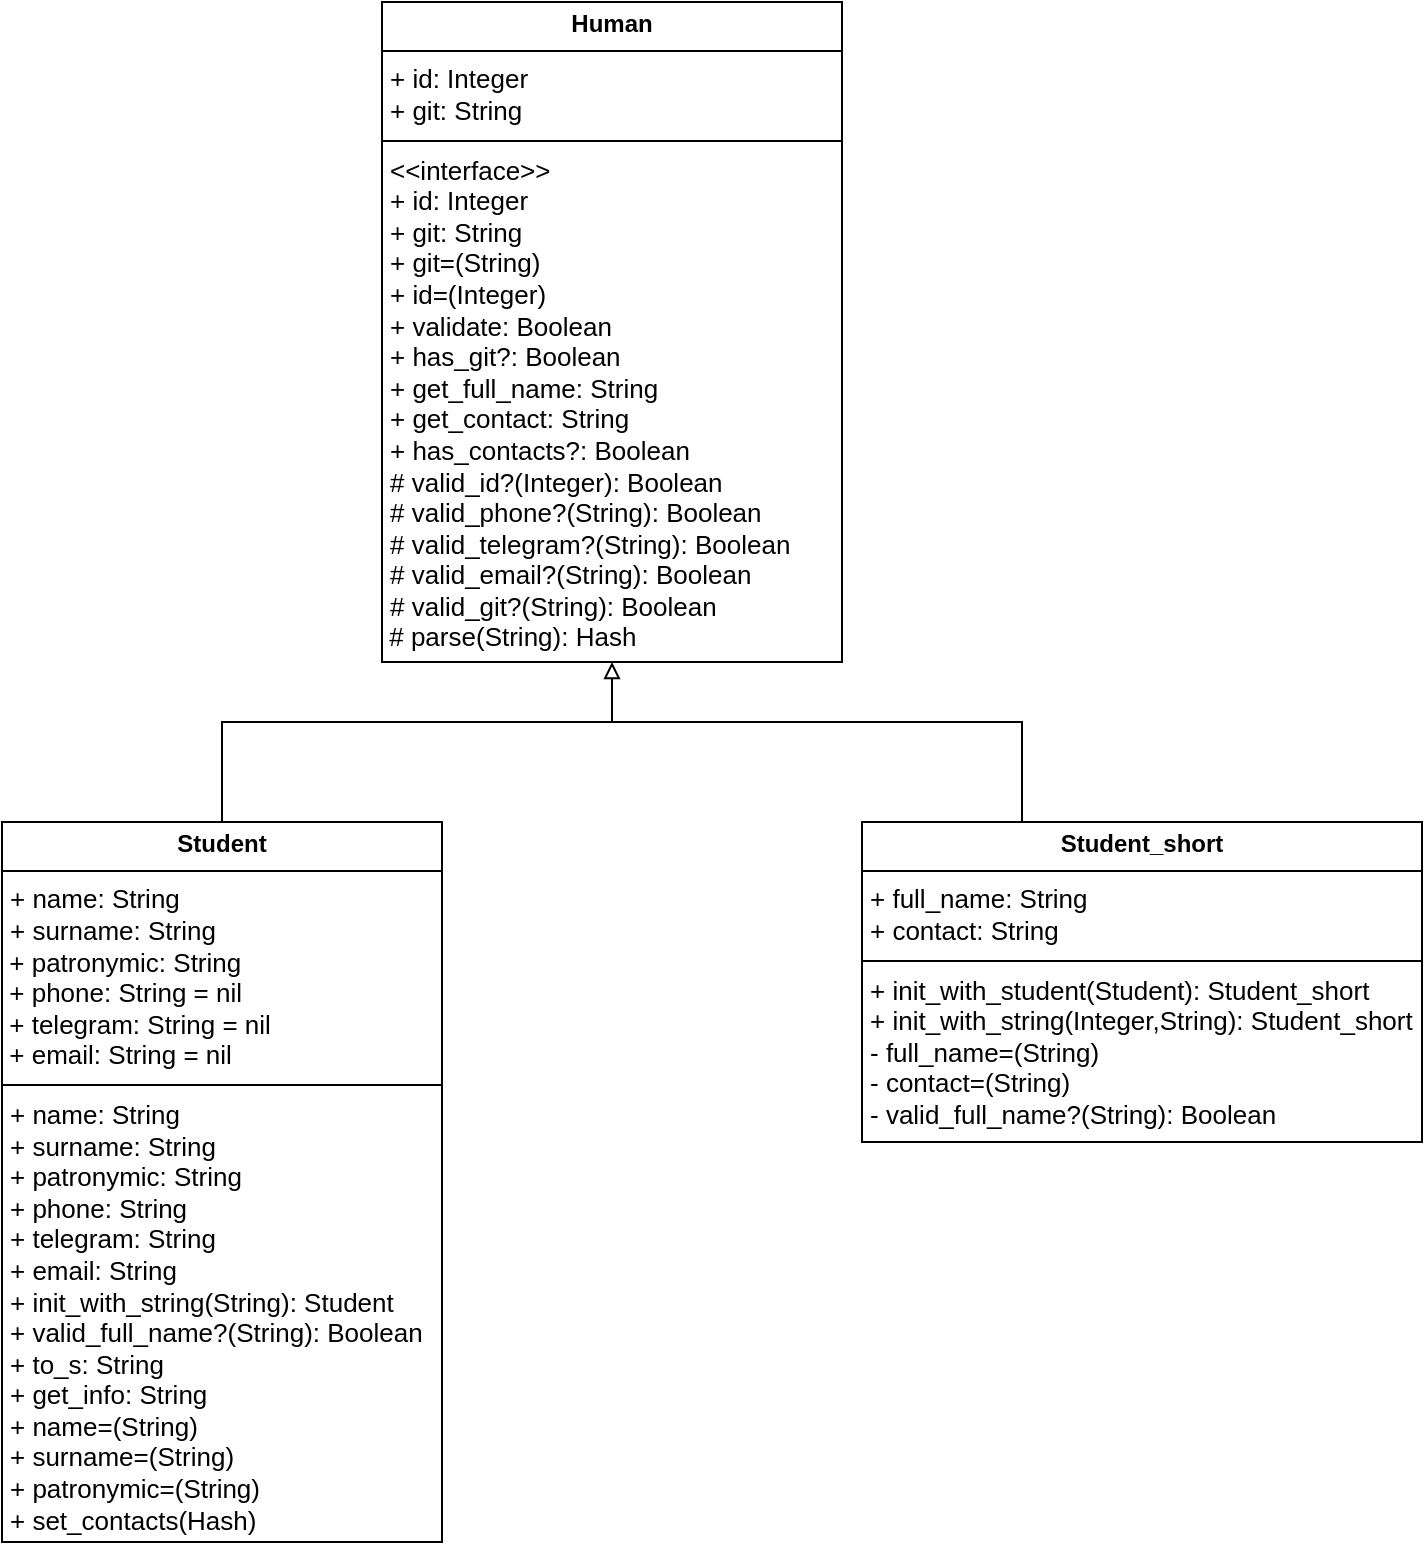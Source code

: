 <mxfile version="24.8.0">
  <diagram name="Страница — 1" id="lp5Qd-ePRwwIp8GgGKif">
    <mxGraphModel dx="1272" dy="1909" grid="1" gridSize="10" guides="1" tooltips="1" connect="1" arrows="1" fold="1" page="1" pageScale="1" pageWidth="827" pageHeight="1169" math="0" shadow="0">
      <root>
        <mxCell id="0" />
        <mxCell id="1" parent="0" />
        <mxCell id="Y9HKh-Xp6vHfoN4yGchQ-1" value="&lt;p style=&quot;margin:0px;margin-top:4px;text-align:center;&quot;&gt;&lt;b&gt;Student&lt;/b&gt;&lt;/p&gt;&lt;hr size=&quot;1&quot; style=&quot;border-style:solid;&quot;&gt;&lt;p style=&quot;margin: 0px 0px 0px 4px; font-size: 13px;&quot;&gt;&lt;font style=&quot;font-size: 13px;&quot;&gt;+ name: String&lt;/font&gt;&lt;/p&gt;&lt;p style=&quot;margin: 0px 0px 0px 4px; font-size: 13px;&quot;&gt;&lt;font style=&quot;font-size: 13px;&quot;&gt;+ surname: String&lt;br&gt;&lt;/font&gt;&lt;/p&gt;&lt;div style=&quot;font-size: 13px;&quot;&gt;&lt;font style=&quot;font-size: 13px;&quot;&gt;&amp;nbsp;&lt;span style=&quot;background-color: initial;&quot;&gt;+&amp;nbsp;&lt;/span&gt;&lt;span style=&quot;background-color: initial;&quot;&gt;patronymic&lt;/span&gt;&lt;span style=&quot;background-color: initial;&quot;&gt;: String&lt;/span&gt;&lt;/font&gt;&lt;/div&gt;&lt;div style=&quot;font-size: 13px;&quot;&gt;&lt;font style=&quot;font-size: 13px;&quot;&gt;&lt;span style=&quot;background-color: initial;&quot;&gt;&amp;nbsp;&lt;/span&gt;&lt;span style=&quot;background-color: initial;&quot;&gt;+&amp;nbsp;&lt;/span&gt;&lt;span style=&quot;background-color: initial;&quot;&gt;phone&lt;/span&gt;&lt;span style=&quot;background-color: initial;&quot;&gt;: String = nil&lt;/span&gt;&lt;/font&gt;&lt;/div&gt;&lt;div style=&quot;font-size: 13px;&quot;&gt;&lt;font style=&quot;font-size: 13px;&quot;&gt;&lt;span style=&quot;background-color: initial;&quot;&gt;&amp;nbsp;&lt;/span&gt;&lt;span style=&quot;background-color: initial;&quot;&gt;+&amp;nbsp;&lt;/span&gt;&lt;span style=&quot;background-color: initial;&quot;&gt;telegram&lt;/span&gt;&lt;span style=&quot;background-color: initial;&quot;&gt;: String = nil&lt;/span&gt;&lt;/font&gt;&lt;/div&gt;&lt;div style=&quot;font-size: 13px;&quot;&gt;&lt;font style=&quot;font-size: 13px;&quot;&gt;&lt;span style=&quot;background-color: initial;&quot;&gt;&amp;nbsp;&lt;/span&gt;&lt;span style=&quot;background-color: initial;&quot;&gt;+&amp;nbsp;&lt;/span&gt;&lt;span style=&quot;background-color: initial;&quot;&gt;email&lt;/span&gt;&lt;span style=&quot;background-color: initial;&quot;&gt;: String = nil&lt;/span&gt;&lt;/font&gt;&lt;/div&gt;&lt;hr size=&quot;1&quot; style=&quot;border-style: solid; font-size: 13px;&quot;&gt;&lt;p style=&quot;margin: 0px 0px 0px 4px; font-size: 13px;&quot;&gt;&lt;font style=&quot;font-size: 13px;&quot;&gt;+ name&lt;/font&gt;&lt;span style=&quot;background-color: initial;&quot;&gt;: String&lt;/span&gt;&lt;/p&gt;&lt;p style=&quot;margin: 0px 0px 0px 4px; font-size: 13px;&quot;&gt;&lt;font style=&quot;font-size: 13px;&quot;&gt;+ surname: String&lt;br&gt;&lt;/font&gt;&lt;/p&gt;&lt;p style=&quot;margin: 0px 0px 0px 4px; font-size: 13px;&quot;&gt;&lt;font style=&quot;font-size: 13px;&quot;&gt;+ patronymic: String&lt;br&gt;&lt;/font&gt;&lt;/p&gt;&lt;p style=&quot;margin: 0px 0px 0px 4px; font-size: 13px;&quot;&gt;&lt;font style=&quot;font-size: 13px;&quot;&gt;+ phone: String&lt;br&gt;&lt;/font&gt;&lt;/p&gt;&lt;p style=&quot;margin: 0px 0px 0px 4px; font-size: 13px;&quot;&gt;&lt;font style=&quot;font-size: 13px;&quot;&gt;+ telegram: String&lt;br&gt;&lt;/font&gt;&lt;/p&gt;&lt;p style=&quot;margin: 0px 0px 0px 4px; font-size: 13px;&quot;&gt;&lt;font style=&quot;font-size: 13px;&quot;&gt;+ email: String&lt;br&gt;&lt;/font&gt;&lt;/p&gt;&lt;p style=&quot;margin: 0px 0px 0px 4px; font-size: 13px;&quot;&gt;&lt;font style=&quot;font-size: 13px;&quot;&gt;+ init_with_string(&lt;/font&gt;&lt;span style=&quot;background-color: initial;&quot;&gt;String&lt;/span&gt;&lt;span style=&quot;background-color: initial;&quot;&gt;): Student&lt;/span&gt;&lt;/p&gt;&lt;p style=&quot;margin: 0px 0px 0px 4px; font-size: 13px;&quot;&gt;&lt;font style=&quot;font-size: 13px;&quot;&gt;+ valid_full_name?(&lt;/font&gt;&lt;span style=&quot;background-color: initial;&quot;&gt;String&lt;/span&gt;&lt;span style=&quot;background-color: initial;&quot;&gt;): Boolean&lt;/span&gt;&lt;/p&gt;&lt;p style=&quot;margin: 0px 0px 0px 4px; font-size: 13px;&quot;&gt;&lt;font style=&quot;font-size: 13px;&quot;&gt;+ to_s: String&lt;br&gt;&lt;/font&gt;&lt;/p&gt;&lt;p style=&quot;margin: 0px 0px 0px 4px; font-size: 13px;&quot;&gt;&lt;font style=&quot;font-size: 13px;&quot;&gt;+ get_info: String&lt;/font&gt;&lt;/p&gt;&lt;p style=&quot;margin: 0px 0px 0px 4px; font-size: 13px;&quot;&gt;&lt;font style=&quot;font-size: 13px;&quot;&gt;+&amp;nbsp;name&lt;span style=&quot;background-color: initial;&quot;&gt;=(&lt;/span&gt;&lt;/font&gt;&lt;span style=&quot;background-color: initial;&quot;&gt;String&lt;/span&gt;&lt;span style=&quot;background-color: initial;&quot;&gt;)&lt;/span&gt;&lt;/p&gt;&lt;p style=&quot;margin: 0px 0px 0px 4px; font-size: 13px;&quot;&gt;&lt;font style=&quot;font-size: 13px;&quot;&gt;+ surname&lt;span style=&quot;background-color: initial;&quot;&gt;=(&lt;/span&gt;&lt;/font&gt;&lt;span style=&quot;background-color: initial;&quot;&gt;String&lt;/span&gt;&lt;span style=&quot;background-color: initial;&quot;&gt;)&lt;/span&gt;&lt;/p&gt;&lt;p style=&quot;margin: 0px 0px 0px 4px; font-size: 13px;&quot;&gt;&lt;font style=&quot;font-size: 13px;&quot;&gt;+ patronymic=(&lt;/font&gt;&lt;span style=&quot;background-color: initial;&quot;&gt;String&lt;/span&gt;&lt;span style=&quot;background-color: initial;&quot;&gt;)&lt;/span&gt;&lt;/p&gt;&lt;p style=&quot;margin: 0px 0px 0px 4px; font-size: 13px;&quot;&gt;&lt;span style=&quot;background-color: initial;&quot;&gt;+&amp;nbsp;set_contacts(Hash)&lt;/span&gt;&lt;/p&gt;&lt;p style=&quot;margin: 0px 0px 0px 4px; font-size: 13px;&quot;&gt;&lt;br&gt;&lt;/p&gt;&lt;p style=&quot;margin: 0px 0px 0px 4px; font-size: 13px;&quot;&gt;&lt;br&gt;&lt;/p&gt;" style="verticalAlign=top;align=left;overflow=fill;html=1;whiteSpace=wrap;" parent="1" vertex="1">
          <mxGeometry x="60" y="220" width="220" height="360" as="geometry" />
        </mxCell>
        <mxCell id="Y9HKh-Xp6vHfoN4yGchQ-2" value="&lt;p style=&quot;margin:0px;margin-top:4px;text-align:center;&quot;&gt;&lt;b&gt;Student_short&lt;/b&gt;&lt;/p&gt;&lt;hr size=&quot;1&quot; style=&quot;border-style:solid;&quot;&gt;&lt;p style=&quot;margin: 0px 0px 0px 4px; font-size: 13px;&quot;&gt;&lt;font style=&quot;font-size: 13px;&quot;&gt;+ full_name: String&lt;/font&gt;&lt;/p&gt;&lt;p style=&quot;margin: 0px 0px 0px 4px; font-size: 13px;&quot;&gt;&lt;font style=&quot;font-size: 13px;&quot;&gt;+ contact: String&lt;br&gt;&lt;/font&gt;&lt;/p&gt;&lt;hr size=&quot;1&quot; style=&quot;border-style: solid; font-size: 13px;&quot;&gt;&lt;p style=&quot;margin: 0px 0px 0px 4px; font-size: 13px;&quot;&gt;&lt;span style=&quot;background-color: initial;&quot;&gt;+ init_with_student(Student): Student_short&lt;/span&gt;&lt;br&gt;&lt;/p&gt;&lt;p style=&quot;margin: 0px 0px 0px 4px; font-size: 13px;&quot;&gt;&lt;font style=&quot;font-size: 13px;&quot;&gt;+ init_with_string(Integer,String): Student_short&lt;/font&gt;&lt;/p&gt;&lt;p style=&quot;margin: 0px 0px 0px 4px; font-size: 13px;&quot;&gt;&lt;span style=&quot;background-color: initial;&quot;&gt;-&amp;nbsp;full_name=(String)&lt;/span&gt;&lt;br&gt;&lt;/p&gt;&lt;p style=&quot;margin: 0px 0px 0px 4px; font-size: 13px;&quot;&gt;&lt;font style=&quot;font-size: 13px;&quot;&gt;-&amp;nbsp;contact=(String)&lt;br&gt;&lt;/font&gt;&lt;/p&gt;&lt;p style=&quot;margin: 0px 0px 0px 4px; font-size: 13px;&quot;&gt;&lt;font style=&quot;font-size: 13px;&quot;&gt;- valid_full_name?(String): Boolean&lt;/font&gt;&lt;br&gt;&lt;/p&gt;" style="verticalAlign=top;align=left;overflow=fill;html=1;whiteSpace=wrap;" parent="1" vertex="1">
          <mxGeometry x="490" y="220" width="280" height="160" as="geometry" />
        </mxCell>
        <mxCell id="Y9HKh-Xp6vHfoN4yGchQ-16" style="edgeStyle=none;rounded=0;orthogonalLoop=1;jettySize=auto;html=1;startArrow=block;startFill=0;endArrow=none;endFill=0;" parent="1" source="Y9HKh-Xp6vHfoN4yGchQ-3" edge="1">
          <mxGeometry relative="1" as="geometry">
            <mxPoint x="365" y="170" as="targetPoint" />
          </mxGeometry>
        </mxCell>
        <mxCell id="Y9HKh-Xp6vHfoN4yGchQ-3" value="&lt;p style=&quot;margin:0px;margin-top:4px;text-align:center;&quot;&gt;&lt;b&gt;Human&lt;/b&gt;&lt;/p&gt;&lt;hr size=&quot;1&quot; style=&quot;border-style:solid;&quot;&gt;&lt;p style=&quot;margin: 0px 0px 0px 4px; font-size: 13px;&quot;&gt;&lt;font style=&quot;font-size: 13px;&quot;&gt;+ id: Integer&lt;/font&gt;&lt;/p&gt;&lt;p style=&quot;margin: 0px 0px 0px 4px; font-size: 13px;&quot;&gt;&lt;font style=&quot;font-size: 13px;&quot;&gt;+ git: String&lt;/font&gt;&lt;/p&gt;&lt;hr size=&quot;1&quot; style=&quot;border-style: solid; font-size: 13px;&quot;&gt;&lt;p style=&quot;margin: 0px 0px 0px 4px;&quot;&gt;&lt;span style=&quot;font-size: 13px;&quot;&gt;&amp;lt;&amp;lt;interface&amp;gt;&amp;gt;&lt;/span&gt;&lt;/p&gt;&lt;p style=&quot;margin: 0px 0px 0px 4px;&quot;&gt;&lt;font style=&quot;&quot;&gt;&lt;font style=&quot;font-size: 13px;&quot;&gt;+ id&lt;/font&gt;&lt;span style=&quot;font-size: 13px; background-color: initial;&quot;&gt;: Integer&lt;/span&gt;&lt;br&gt;&lt;/font&gt;&lt;/p&gt;&lt;p style=&quot;margin: 0px 0px 0px 4px; font-size: 13px;&quot;&gt;&lt;font style=&quot;font-size: 13px;&quot;&gt;+ git&lt;span style=&quot;background-color: initial;&quot;&gt;: String&lt;/span&gt;&lt;br&gt;&lt;/font&gt;&lt;/p&gt;&lt;p style=&quot;font-size: 13px; margin: 0px 0px 0px 4px;&quot;&gt;+&amp;nbsp;git=(String)&lt;br&gt;&lt;/p&gt;&lt;p style=&quot;margin: 0px 0px 0px 4px; font-size: 13px;&quot;&gt;&lt;/p&gt;&lt;p style=&quot;font-size: 13px; margin: 0px 0px 0px 4px;&quot;&gt;+&amp;nbsp;id&lt;span style=&quot;background-color: initial;&quot;&gt;=(Integer)&lt;/span&gt;&lt;/p&gt;&lt;p style=&quot;margin: 0px 0px 0px 4px; font-size: 13px;&quot;&gt;+ validate: Boolean&lt;br&gt;&lt;/p&gt;&lt;p style=&quot;margin: 0px 0px 0px 4px; font-size: 13px;&quot;&gt;&lt;/p&gt;&lt;p style=&quot;margin: 0px 0px 0px 4px; font-size: 13px;&quot;&gt;+ has_git?:&amp;nbsp;&lt;span style=&quot;background-color: initial;&quot;&gt;Boolean&lt;/span&gt;&lt;/p&gt;&lt;p style=&quot;margin: 0px 0px 0px 4px; font-size: 13px;&quot;&gt;+ get_full_name: String&lt;br&gt;&lt;/p&gt;&lt;p style=&quot;margin: 0px 0px 0px 4px; font-size: 13px;&quot;&gt;+ get_contact: String&lt;/p&gt;&lt;p style=&quot;margin: 0px 0px 0px 4px; font-size: 13px;&quot;&gt;+ has_contacts?: Boolean&lt;br&gt;&lt;/p&gt;&lt;p style=&quot;margin: 0px 0px 0px 4px; font-size: 13px;&quot;&gt;&lt;font style=&quot;font-size: 13px;&quot;&gt;# valid_id?(&lt;/font&gt;&lt;span style=&quot;background-color: initial;&quot;&gt;Integer&lt;/span&gt;&lt;font style=&quot;background-color: initial;&quot;&gt;):&amp;nbsp;&lt;/font&gt;&lt;span style=&quot;background-color: initial;&quot;&gt;Boolean&lt;/span&gt;&lt;/p&gt;&lt;p style=&quot;margin: 0px 0px 0px 4px; font-size: 13px;&quot;&gt;&lt;font style=&quot;font-size: 13px;&quot;&gt;# valid_phone?(&lt;/font&gt;&lt;span style=&quot;background-color: initial;&quot;&gt;String&lt;/span&gt;&lt;span style=&quot;background-color: initial;&quot;&gt;):&amp;nbsp;&lt;/span&gt;&lt;span style=&quot;background-color: initial;&quot;&gt;Boolean&lt;/span&gt;&lt;/p&gt;&lt;p style=&quot;margin: 0px 0px 0px 4px; font-size: 13px;&quot;&gt;&lt;font style=&quot;font-size: 13px;&quot;&gt;# valid_telegram?(&lt;/font&gt;&lt;span style=&quot;background-color: initial;&quot;&gt;String&lt;/span&gt;&lt;span style=&quot;background-color: initial;&quot;&gt;):&amp;nbsp;&lt;/span&gt;&lt;span style=&quot;background-color: initial;&quot;&gt;Boolean&lt;/span&gt;&lt;/p&gt;&lt;div style=&quot;font-size: 13px;&quot;&gt;&lt;p style=&quot;margin: 0px 0px 0px 4px;&quot;&gt;&lt;font style=&quot;font-size: 13px;&quot;&gt;# valid_email?(&lt;/font&gt;&lt;span style=&quot;background-color: initial;&quot;&gt;String&lt;/span&gt;&lt;span style=&quot;background-color: initial;&quot;&gt;):&amp;nbsp;&lt;/span&gt;&lt;span style=&quot;background-color: initial;&quot;&gt;Boolean&lt;/span&gt;&lt;/p&gt;&lt;/div&gt;&lt;div style=&quot;font-size: 13px;&quot;&gt;&lt;p style=&quot;margin: 0px 0px 0px 4px;&quot;&gt;&lt;font style=&quot;font-size: 13px;&quot;&gt;# valid_git?(&lt;/font&gt;&lt;span style=&quot;background-color: initial;&quot;&gt;String&lt;/span&gt;&lt;span style=&quot;background-color: initial;&quot;&gt;):&amp;nbsp;&lt;/span&gt;&lt;span style=&quot;background-color: initial;&quot;&gt;Boolean&lt;/span&gt;&lt;/p&gt;&lt;/div&gt;&lt;div style=&quot;font-size: 13px;&quot;&gt;&lt;font style=&quot;font-size: 13px;&quot;&gt;&amp;nbsp;#&amp;nbsp;parse(&lt;/font&gt;&lt;span style=&quot;background-color: initial;&quot;&gt;String&lt;/span&gt;&lt;span style=&quot;background-color: initial;&quot;&gt;): Hash&lt;/span&gt;&lt;/div&gt;&lt;div style=&quot;font-size: 13px;&quot;&gt;&lt;span style=&quot;background-color: initial;&quot;&gt;&lt;br&gt;&lt;/span&gt;&lt;/div&gt;&lt;div style=&quot;font-size: 13px;&quot;&gt;&lt;font style=&quot;font-size: 13px;&quot;&gt;&lt;div&gt;&lt;br&gt;&lt;/div&gt;&lt;div&gt;&lt;br&gt;&lt;/div&gt;&lt;/font&gt;&lt;/div&gt;&lt;div style=&quot;font-size: 13px;&quot;&gt;&lt;font style=&quot;font-size: 13px;&quot;&gt;&lt;br&gt;&lt;/font&gt;&lt;/div&gt;&lt;div style=&quot;font-size: 13px;&quot;&gt;&lt;font style=&quot;font-size: 13px;&quot;&gt;&lt;br&gt;&lt;/font&gt;&lt;/div&gt;&lt;div style=&quot;font-size: 13px;&quot;&gt;&lt;font style=&quot;font-size: 13px;&quot;&gt;&lt;br&gt;&lt;/font&gt;&lt;/div&gt;&lt;p style=&quot;margin:0px;margin-left:4px;&quot;&gt;&lt;br&gt;&lt;/p&gt;&lt;p style=&quot;margin:0px;margin-left:4px;&quot;&gt;&lt;br&gt;&lt;/p&gt;" style="verticalAlign=top;align=left;overflow=fill;html=1;whiteSpace=wrap;" parent="1" vertex="1">
          <mxGeometry x="250" y="-190" width="230" height="330" as="geometry" />
        </mxCell>
        <mxCell id="Y9HKh-Xp6vHfoN4yGchQ-5" value="" style="endArrow=none;html=1;edgeStyle=orthogonalEdgeStyle;rounded=0;exitX=0.5;exitY=0;exitDx=0;exitDy=0;entryX=0.5;entryY=0;entryDx=0;entryDy=0;" parent="1" source="Y9HKh-Xp6vHfoN4yGchQ-1" target="Y9HKh-Xp6vHfoN4yGchQ-2" edge="1">
          <mxGeometry relative="1" as="geometry">
            <mxPoint x="280" y="200" as="sourcePoint" />
            <mxPoint x="440" y="200" as="targetPoint" />
            <Array as="points">
              <mxPoint x="170" y="170" />
              <mxPoint x="570" y="170" />
            </Array>
          </mxGeometry>
        </mxCell>
      </root>
    </mxGraphModel>
  </diagram>
</mxfile>

